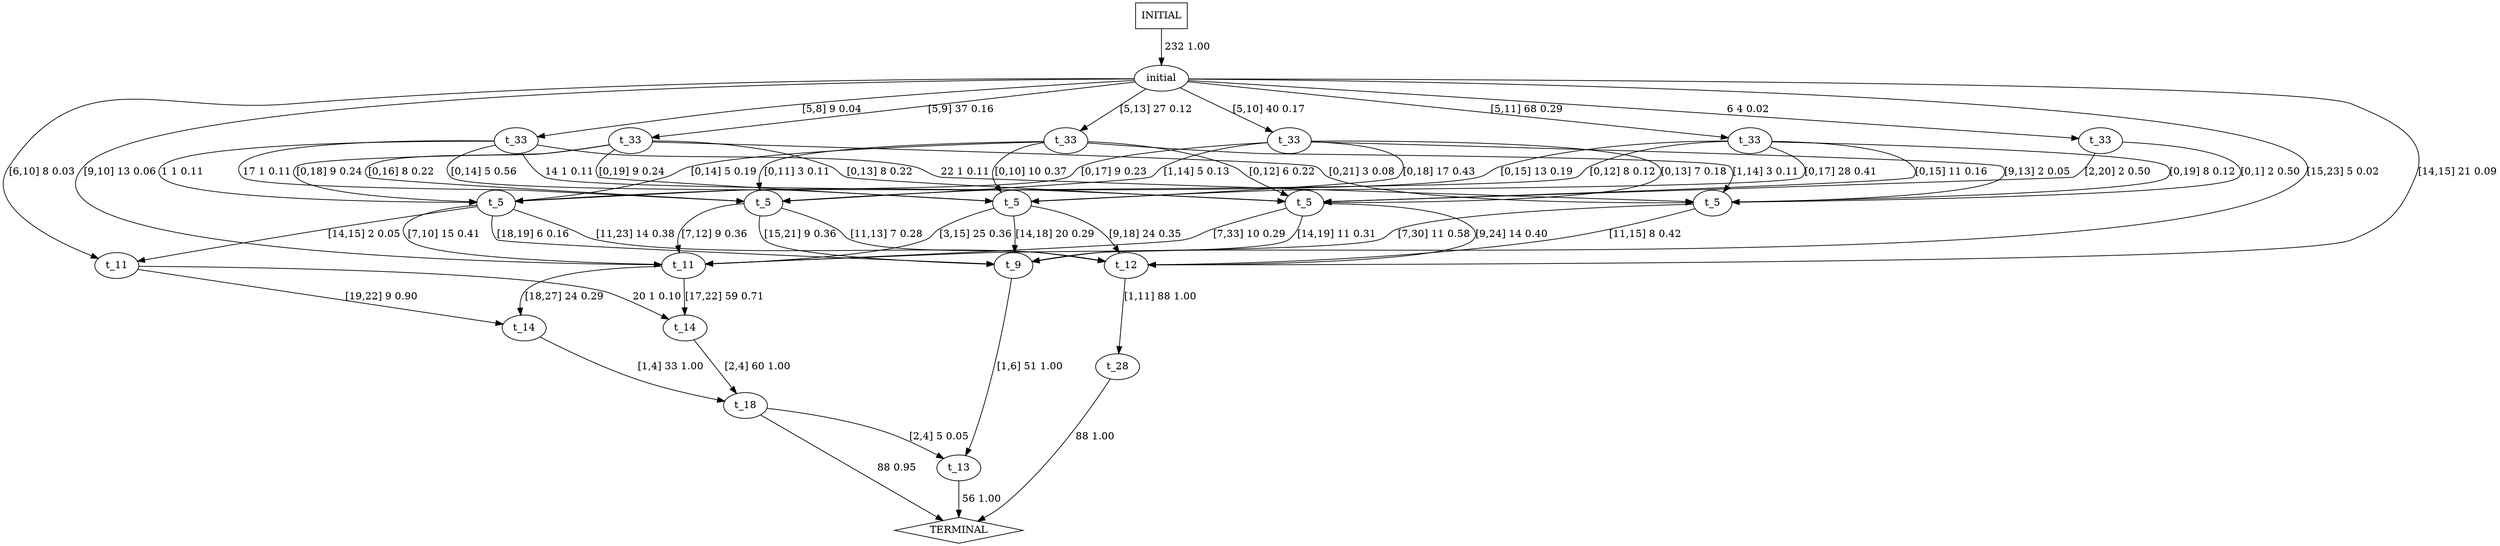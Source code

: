 digraph G {
  0 [label="initial"];
  1 [label="t_11"];
  2 [label="t_11"];
  3 [label="t_12"];
  4 [label="t_13"];
  5 [label="t_14"];
  6 [label="t_14"];
  7 [label="t_18"];
  8 [label="t_28"];
  9 [label="t_33"];
  10 [label="t_33"];
  11 [label="t_33"];
  12 [label="t_33"];
  13 [label="t_33"];
  14 [label="t_33"];
  15 [label="t_5"];
  16 [label="t_5"];
  17 [label="t_5"];
  18 [label="t_5"];
  19 [label="t_5"];
  20 [label="t_9"];
  21 [label="TERMINAL",shape=diamond];
  22 [label="INITIAL",shape=box];
0->1 [label="[6,10] 8 0.03"];
0->2 [label="[9,10] 13 0.06"];
0->3 [label="[14,15] 21 0.09"];
0->9 [label="6 4 0.02"];
0->10 [label="[5,8] 9 0.04"];
0->13 [label="[5,13] 27 0.12"];
0->12 [label="[5,9] 37 0.16"];
0->11 [label="[5,10] 40 0.17"];
0->14 [label="[5,11] 68 0.29"];
0->20 [label="[15,23] 5 0.02"];
1->6 [label="20 1 0.10"];
1->5 [label="[19,22] 9 0.90"];
2->5 [label="[18,27] 24 0.29"];
2->6 [label="[17,22] 59 0.71"];
3->8 [label="[1,11] 88 1.00"];
4->21 [label=" 56 1.00"];
5->7 [label="[1,4] 33 1.00"];
6->7 [label="[2,4] 60 1.00"];
7->4 [label="[2,4] 5 0.05"];
7->21 [label=" 88 0.95"];
8->21 [label=" 88 1.00"];
9->15 [label="[0,1] 2 0.50"];
9->17 [label="[2,20] 2 0.50"];
10->19 [label="1 1 0.11"];
10->17 [label="14 1 0.11"];
10->16 [label="17 1 0.11"];
10->15 [label="22 1 0.11"];
10->18 [label="[0,14] 5 0.56"];
11->15 [label="[9,13] 2 0.05"];
11->16 [label="[1,14] 5 0.13"];
11->17 [label="[0,13] 7 0.18"];
11->19 [label="[0,17] 9 0.23"];
11->18 [label="[0,18] 17 0.43"];
12->15 [label="[0,21] 3 0.08"];
12->17 [label="[0,13] 8 0.22"];
12->16 [label="[0,16] 8 0.22"];
12->18 [label="[0,19] 9 0.24"];
12->19 [label="[0,18] 9 0.24"];
13->16 [label="[0,11] 3 0.11"];
13->15 [label="[1,14] 3 0.11"];
13->19 [label="[0,14] 5 0.19"];
13->17 [label="[0,12] 6 0.22"];
13->18 [label="[0,10] 10 0.37"];
14->16 [label="[0,12] 8 0.12"];
14->15 [label="[0,19] 8 0.12"];
14->17 [label="[0,15] 11 0.16"];
14->19 [label="[0,15] 13 0.19"];
14->18 [label="[0,17] 28 0.41"];
15->2 [label="[7,30] 11 0.58"];
15->3 [label="[11,15] 8 0.42"];
16->2 [label="[7,12] 9 0.36"];
16->3 [label="[11,13] 7 0.28"];
16->20 [label="[15,21] 9 0.36"];
17->2 [label="[7,33] 10 0.29"];
17->3 [label="[9,24] 14 0.40"];
17->20 [label="[14,19] 11 0.31"];
18->2 [label="[3,15] 25 0.36"];
18->3 [label="[9,18] 24 0.35"];
18->20 [label="[14,18] 20 0.29"];
19->1 [label="[14,15] 2 0.05"];
19->2 [label="[7,10] 15 0.41"];
19->3 [label="[11,23] 14 0.38"];
19->20 [label="[18,19] 6 0.16"];
20->4 [label="[1,6] 51 1.00"];
22->0 [label=" 232 1.00"];
}
